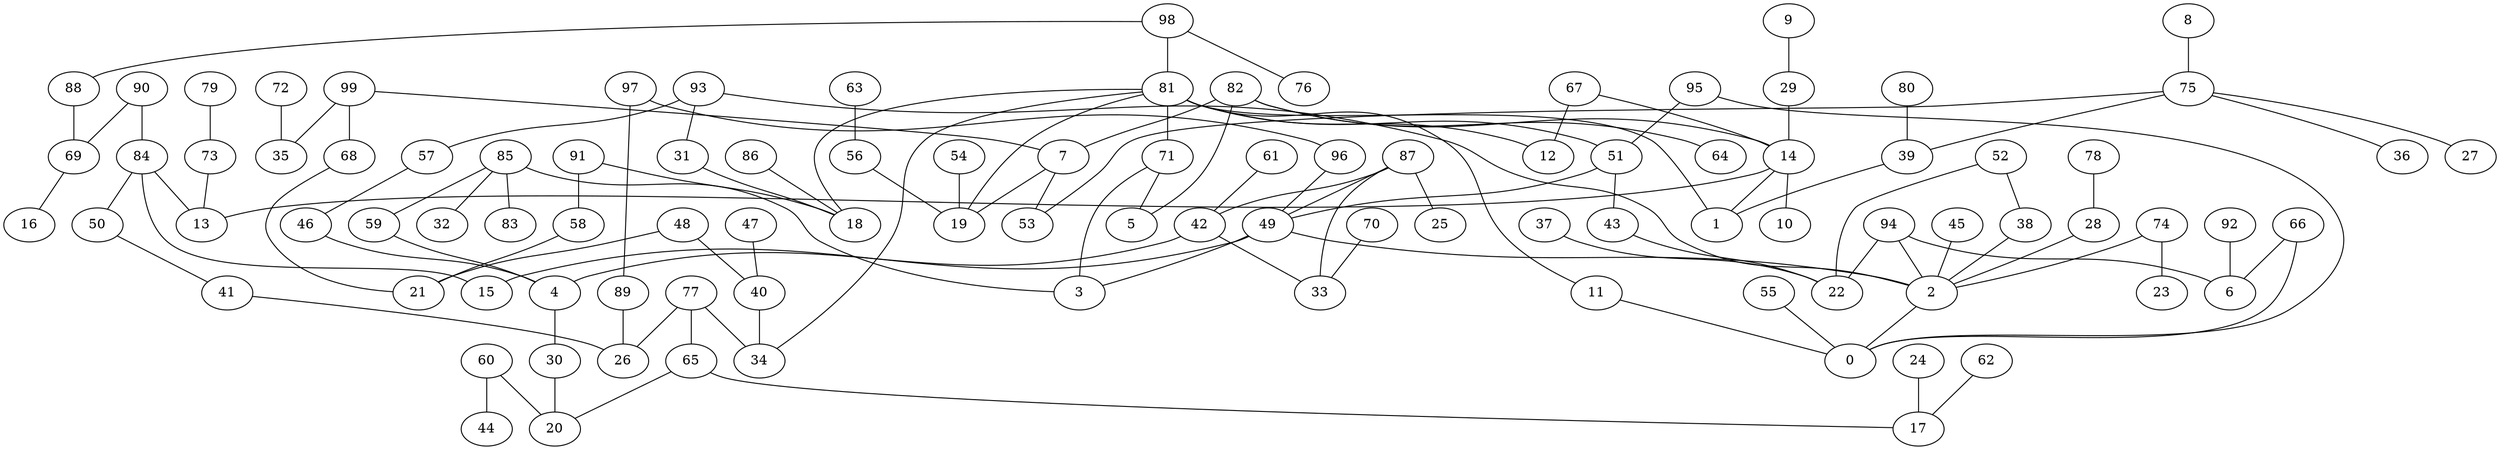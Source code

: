 digraph GG_graph {

subgraph G_graph {
edge [color = black]
"72" -> "35" [dir = none]
"73" -> "13" [dir = none]
"97" -> "96" [dir = none]
"78" -> "28" [dir = none]
"8" -> "75" [dir = none]
"24" -> "17" [dir = none]
"63" -> "56" [dir = none]
"89" -> "26" [dir = none]
"37" -> "22" [dir = none]
"46" -> "4" [dir = none]
"70" -> "33" [dir = none]
"66" -> "0" [dir = none]
"75" -> "36" [dir = none]
"75" -> "27" [dir = none]
"75" -> "53" [dir = none]
"60" -> "44" [dir = none]
"60" -> "20" [dir = none]
"68" -> "21" [dir = none]
"54" -> "19" [dir = none]
"9" -> "29" [dir = none]
"85" -> "32" [dir = none]
"85" -> "83" [dir = none]
"85" -> "3" [dir = none]
"48" -> "21" [dir = none]
"48" -> "40" [dir = none]
"61" -> "42" [dir = none]
"38" -> "2" [dir = none]
"77" -> "65" [dir = none]
"77" -> "26" [dir = none]
"77" -> "34" [dir = none]
"42" -> "4" [dir = none]
"49" -> "3" [dir = none]
"49" -> "15" [dir = none]
"49" -> "2" [dir = none]
"80" -> "39" [dir = none]
"87" -> "25" [dir = none]
"87" -> "33" [dir = none]
"87" -> "42" [dir = none]
"87" -> "49" [dir = none]
"86" -> "18" [dir = none]
"94" -> "22" [dir = none]
"94" -> "6" [dir = none]
"94" -> "2" [dir = none]
"14" -> "13" [dir = none]
"14" -> "10" [dir = none]
"14" -> "1" [dir = none]
"51" -> "43" [dir = none]
"51" -> "49" [dir = none]
"2" -> "0" [dir = none]
"93" -> "2" [dir = none]
"40" -> "34" [dir = none]
"98" -> "76" [dir = none]
"98" -> "88" [dir = none]
"98" -> "81" [dir = none]
"82" -> "64" [dir = none]
"82" -> "14" [dir = none]
"88" -> "69" [dir = none]
"39" -> "1" [dir = none]
"95" -> "0" [dir = none]
"81" -> "12" [dir = none]
"81" -> "71" [dir = none]
"81" -> "19" [dir = none]
"81" -> "34" [dir = none]
"81" -> "18" [dir = none]
"81" -> "1" [dir = none]
"81" -> "51" [dir = none]
"69" -> "16" [dir = none]
"90" -> "84" [dir = none]
"11" -> "0" [dir = none]
"74" -> "23" [dir = none]
"74" -> "2" [dir = none]
"99" -> "35" [dir = none]
"99" -> "7" [dir = none]
"29" -> "14" [dir = none]
"79" -> "73" [dir = none]
"56" -> "19" [dir = none]
"30" -> "20" [dir = none]
"84" -> "50" [dir = none]
"84" -> "15" [dir = none]
"96" -> "49" [dir = none]
"47" -> "40" [dir = none]
"71" -> "5" [dir = none]
"92" -> "6" [dir = none]
"28" -> "2" [dir = none]
"52" -> "38" [dir = none]
"62" -> "17" [dir = none]
"55" -> "0" [dir = none]
"57" -> "46" [dir = none]
"45" -> "2" [dir = none]
"31" -> "18" [dir = none]
"91" -> "58" [dir = none]
"91" -> "18" [dir = none]
"59" -> "4" [dir = none]
"67" -> "14" [dir = none]
"50" -> "41" [dir = none]
"7" -> "53" [dir = none]
"7" -> "19" [dir = none]
"65" -> "17" [dir = none]
"65" -> "20" [dir = none]
"82" -> "7" [dir = none]
"90" -> "69" [dir = none]
"95" -> "51" [dir = none]
"97" -> "89" [dir = none]
"99" -> "68" [dir = none]
"52" -> "22" [dir = none]
"85" -> "59" [dir = none]
"66" -> "6" [dir = none]
"81" -> "11" [dir = none]
"93" -> "57" [dir = none]
"75" -> "39" [dir = none]
"71" -> "3" [dir = none]
"93" -> "31" [dir = none]
"84" -> "13" [dir = none]
"41" -> "26" [dir = none]
"82" -> "5" [dir = none]
"58" -> "21" [dir = none]
"67" -> "12" [dir = none]
"43" -> "22" [dir = none]
"42" -> "33" [dir = none]
"4" -> "30" [dir = none]
}

}
